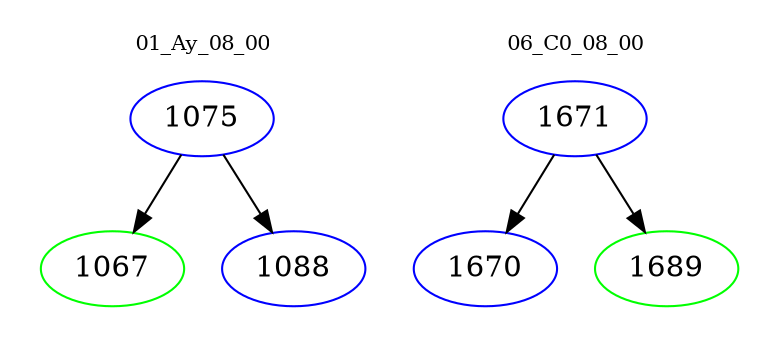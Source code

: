 digraph{
subgraph cluster_0 {
color = white
label = "01_Ay_08_00";
fontsize=10;
T0_1075 [label="1075", color="blue"]
T0_1075 -> T0_1067 [color="black"]
T0_1067 [label="1067", color="green"]
T0_1075 -> T0_1088 [color="black"]
T0_1088 [label="1088", color="blue"]
}
subgraph cluster_1 {
color = white
label = "06_C0_08_00";
fontsize=10;
T1_1671 [label="1671", color="blue"]
T1_1671 -> T1_1670 [color="black"]
T1_1670 [label="1670", color="blue"]
T1_1671 -> T1_1689 [color="black"]
T1_1689 [label="1689", color="green"]
}
}
